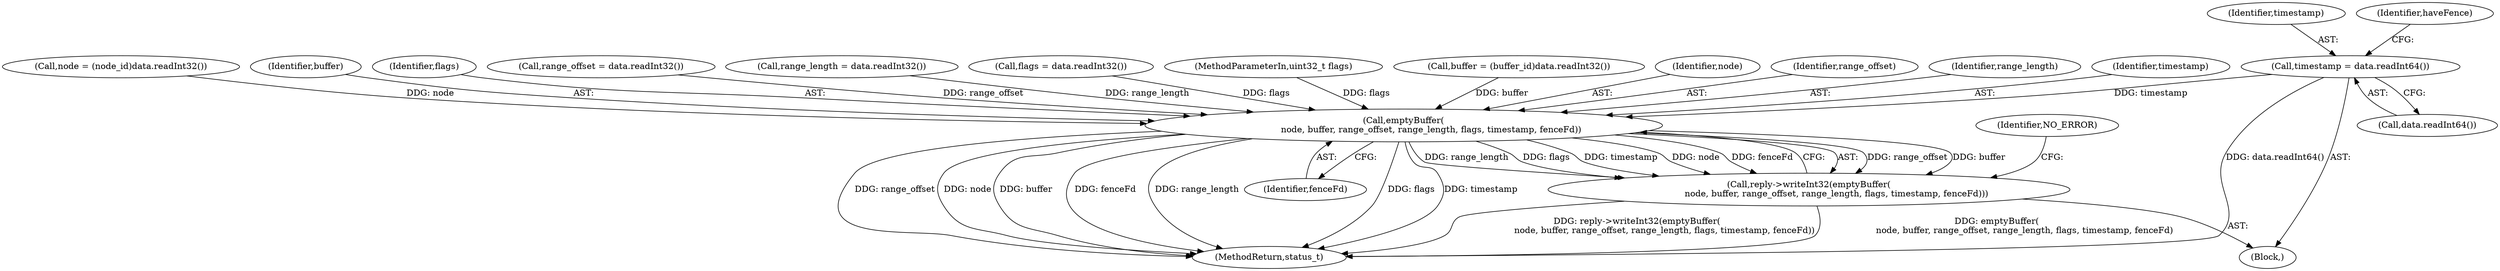 digraph "0_Android_db829699d3293f254a7387894303451a91278986@API" {
"1001290" [label="(Call,timestamp = data.readInt64())"];
"1001300" [label="(Call,emptyBuffer(\n                    node, buffer, range_offset, range_length, flags, timestamp, fenceFd))"];
"1001299" [label="(Call,reply->writeInt32(emptyBuffer(\n                    node, buffer, range_offset, range_length, flags, timestamp, fenceFd)))"];
"1001266" [label="(Call,node = (node_id)data.readInt32())"];
"1001302" [label="(Identifier,buffer)"];
"1001305" [label="(Identifier,flags)"];
"1001278" [label="(Call,range_offset = data.readInt32())"];
"1001291" [label="(Identifier,timestamp)"];
"1001282" [label="(Call,range_length = data.readInt32())"];
"1001307" [label="(Identifier,fenceFd)"];
"1001286" [label="(Call,flags = data.readInt32())"];
"1001295" [label="(Identifier,haveFence)"];
"1001290" [label="(Call,timestamp = data.readInt64())"];
"1001353" [label="(MethodReturn,status_t)"];
"1000107" [label="(MethodParameterIn,uint32_t flags)"];
"1001272" [label="(Call,buffer = (buffer_id)data.readInt32())"];
"1001260" [label="(Block,)"];
"1001301" [label="(Identifier,node)"];
"1001303" [label="(Identifier,range_offset)"];
"1001299" [label="(Call,reply->writeInt32(emptyBuffer(\n                    node, buffer, range_offset, range_length, flags, timestamp, fenceFd)))"];
"1001292" [label="(Call,data.readInt64())"];
"1001304" [label="(Identifier,range_length)"];
"1001306" [label="(Identifier,timestamp)"];
"1001300" [label="(Call,emptyBuffer(\n                    node, buffer, range_offset, range_length, flags, timestamp, fenceFd))"];
"1001309" [label="(Identifier,NO_ERROR)"];
"1001290" -> "1001260"  [label="AST: "];
"1001290" -> "1001292"  [label="CFG: "];
"1001291" -> "1001290"  [label="AST: "];
"1001292" -> "1001290"  [label="AST: "];
"1001295" -> "1001290"  [label="CFG: "];
"1001290" -> "1001353"  [label="DDG: data.readInt64()"];
"1001290" -> "1001300"  [label="DDG: timestamp"];
"1001300" -> "1001299"  [label="AST: "];
"1001300" -> "1001307"  [label="CFG: "];
"1001301" -> "1001300"  [label="AST: "];
"1001302" -> "1001300"  [label="AST: "];
"1001303" -> "1001300"  [label="AST: "];
"1001304" -> "1001300"  [label="AST: "];
"1001305" -> "1001300"  [label="AST: "];
"1001306" -> "1001300"  [label="AST: "];
"1001307" -> "1001300"  [label="AST: "];
"1001299" -> "1001300"  [label="CFG: "];
"1001300" -> "1001353"  [label="DDG: buffer"];
"1001300" -> "1001353"  [label="DDG: node"];
"1001300" -> "1001353"  [label="DDG: fenceFd"];
"1001300" -> "1001353"  [label="DDG: range_length"];
"1001300" -> "1001353"  [label="DDG: flags"];
"1001300" -> "1001353"  [label="DDG: timestamp"];
"1001300" -> "1001353"  [label="DDG: range_offset"];
"1001300" -> "1001299"  [label="DDG: range_offset"];
"1001300" -> "1001299"  [label="DDG: buffer"];
"1001300" -> "1001299"  [label="DDG: range_length"];
"1001300" -> "1001299"  [label="DDG: flags"];
"1001300" -> "1001299"  [label="DDG: timestamp"];
"1001300" -> "1001299"  [label="DDG: node"];
"1001300" -> "1001299"  [label="DDG: fenceFd"];
"1001266" -> "1001300"  [label="DDG: node"];
"1001272" -> "1001300"  [label="DDG: buffer"];
"1001278" -> "1001300"  [label="DDG: range_offset"];
"1001282" -> "1001300"  [label="DDG: range_length"];
"1001286" -> "1001300"  [label="DDG: flags"];
"1000107" -> "1001300"  [label="DDG: flags"];
"1001299" -> "1001260"  [label="AST: "];
"1001309" -> "1001299"  [label="CFG: "];
"1001299" -> "1001353"  [label="DDG: reply->writeInt32(emptyBuffer(\n                    node, buffer, range_offset, range_length, flags, timestamp, fenceFd))"];
"1001299" -> "1001353"  [label="DDG: emptyBuffer(\n                    node, buffer, range_offset, range_length, flags, timestamp, fenceFd)"];
}
